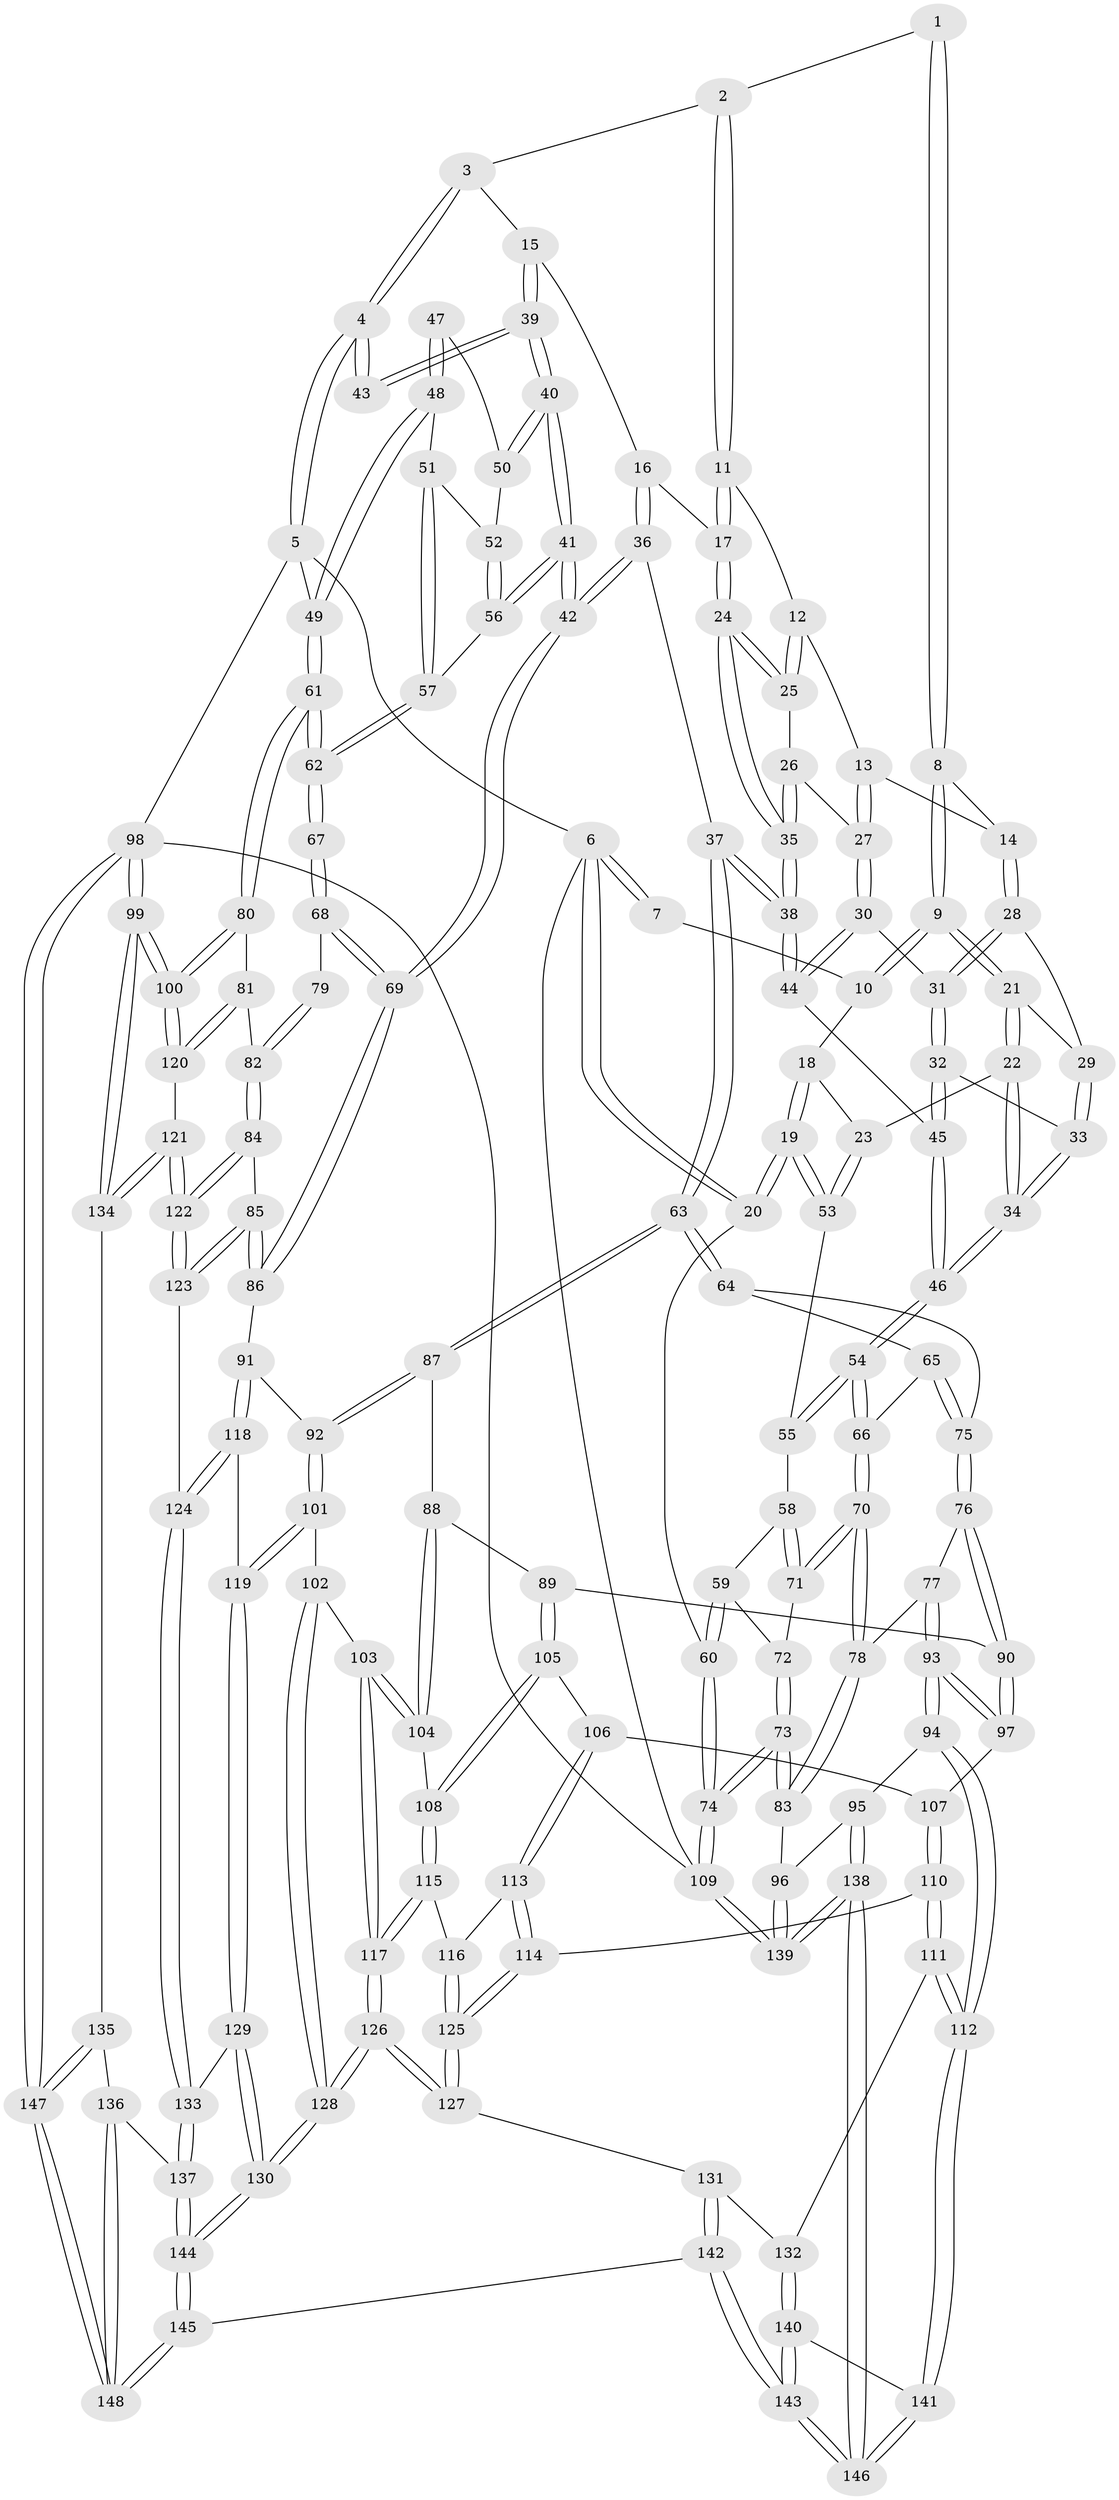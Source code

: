 // coarse degree distribution, {6: 0.16216216216216217, 4: 0.2702702702702703, 3: 0.1891891891891892, 5: 0.32432432432432434, 8: 0.013513513513513514, 10: 0.013513513513513514, 7: 0.02702702702702703}
// Generated by graph-tools (version 1.1) at 2025/06/03/04/25 22:06:20]
// undirected, 148 vertices, 367 edges
graph export_dot {
graph [start="1"]
  node [color=gray90,style=filled];
  1 [pos="+0.30854826392438056+0"];
  2 [pos="+0.5489763102598638+0"];
  3 [pos="+0.6915486880388646+0"];
  4 [pos="+1+0"];
  5 [pos="+1+0"];
  6 [pos="+0+0"];
  7 [pos="+0.04979762383675107+0"];
  8 [pos="+0.3089755532333947+0"];
  9 [pos="+0.17720077533882533+0.0670195646347928"];
  10 [pos="+0.1055965332229717+0"];
  11 [pos="+0.5373784162965474+0"];
  12 [pos="+0.5012134920224397+0.011054697409421823"];
  13 [pos="+0.3710853616245544+0.06311247692834547"];
  14 [pos="+0.3264305554761461+0.04926914750906603"];
  15 [pos="+0.7054879395017623+0.12769616241462942"];
  16 [pos="+0.6658547893864074+0.1285118678796461"];
  17 [pos="+0.6460660800045046+0.12597669747076232"];
  18 [pos="+0.08777267782569342+0"];
  19 [pos="+0+0.20649526262160414"];
  20 [pos="+0+0.1976124073533721"];
  21 [pos="+0.17944114110607512+0.12858077316796854"];
  22 [pos="+0.12861890280704294+0.17941337071244962"];
  23 [pos="+0.05539343677641132+0.1912319476998899"];
  24 [pos="+0.6120646774855599+0.1510903688091203"];
  25 [pos="+0.4842521410518751+0.12702871535940027"];
  26 [pos="+0.4677667174367911+0.14718780686956653"];
  27 [pos="+0.42783446764134925+0.1572076990459532"];
  28 [pos="+0.3058788101910894+0.09017015706229428"];
  29 [pos="+0.2131009103992445+0.13024056463229913"];
  30 [pos="+0.4196899759719447+0.16486598962900692"];
  31 [pos="+0.33678760586390727+0.16537007474682433"];
  32 [pos="+0.308679971722643+0.20260224393438514"];
  33 [pos="+0.290470373117614+0.20135162331981915"];
  34 [pos="+0.2096497461457017+0.2660664931397405"];
  35 [pos="+0.5523208751356722+0.28547663776508625"];
  36 [pos="+0.6359704045638512+0.4267762400445558"];
  37 [pos="+0.5961404969160499+0.42396382554262585"];
  38 [pos="+0.5533216543176336+0.3635677525973023"];
  39 [pos="+0.8040394571625872+0.161576603308822"];
  40 [pos="+0.795490004432351+0.2300480626554801"];
  41 [pos="+0.7535718726404361+0.34959029393195"];
  42 [pos="+0.6631943142010797+0.4306037355156179"];
  43 [pos="+0.875633770967194+0.10430065234382667"];
  44 [pos="+0.40008131464907803+0.30215707309086254"];
  45 [pos="+0.35837562052709476+0.30793588175098546"];
  46 [pos="+0.2481675130092484+0.3887425196591876"];
  47 [pos="+0.9550894023285009+0.2531864211017962"];
  48 [pos="+1+0.3035761941483455"];
  49 [pos="+1+0.3644661004295847"];
  50 [pos="+0.8988477798874556+0.2759159976107344"];
  51 [pos="+0.9468327900763875+0.3135812593006492"];
  52 [pos="+0.9271865404187095+0.3082631719038115"];
  53 [pos="+0.002261767418407796+0.21345975291359387"];
  54 [pos="+0.24696854317461536+0.39149000673844464"];
  55 [pos="+0.06349838449409398+0.3077589921420526"];
  56 [pos="+0.8149601184401892+0.3615883692826158"];
  57 [pos="+0.8928151769326084+0.3913756532142729"];
  58 [pos="+0.05881755443384115+0.4285477261977751"];
  59 [pos="+0.02203148148903949+0.4396924202671761"];
  60 [pos="+0+0.4724504427752679"];
  61 [pos="+1+0.49724393806819667"];
  62 [pos="+0.9908796508476836+0.46702490928079354"];
  63 [pos="+0.58122519086861+0.438440137280945"];
  64 [pos="+0.43514018720860353+0.4449289063798783"];
  65 [pos="+0.25593603616438343+0.417846579228147"];
  66 [pos="+0.24558079672168212+0.4088200123316186"];
  67 [pos="+0.9292888101087163+0.4873949089473355"];
  68 [pos="+0.7741723202199446+0.48974919518244814"];
  69 [pos="+0.7049069458922019+0.48823692232547644"];
  70 [pos="+0.17264112923317354+0.47237617291728634"];
  71 [pos="+0.15545037488349514+0.46896910018341414"];
  72 [pos="+0.052210821391495375+0.521156370138156"];
  73 [pos="+0+0.70327629068195"];
  74 [pos="+0+0.6980733381629782"];
  75 [pos="+0.32852602040957835+0.529713701182275"];
  76 [pos="+0.34941514317163297+0.577481640643535"];
  77 [pos="+0.18978544857598229+0.5794241288607088"];
  78 [pos="+0.16516112398043686+0.5439155050915406"];
  79 [pos="+0.8880148767485143+0.5435400249572176"];
  80 [pos="+1+0.5824610036241445"];
  81 [pos="+0.9368195921218663+0.6673843946808493"];
  82 [pos="+0.8349436395364236+0.6513361095441978"];
  83 [pos="+0+0.705738800811045"];
  84 [pos="+0.7849735642322897+0.6527271518644664"];
  85 [pos="+0.7755536172495214+0.6485255977068104"];
  86 [pos="+0.7593128789501563+0.6366685041570177"];
  87 [pos="+0.5320258609634204+0.5168640238998328"];
  88 [pos="+0.4534296122130271+0.59487325089807"];
  89 [pos="+0.371999156030392+0.6031880463668732"];
  90 [pos="+0.36971366529413124+0.6024304035987054"];
  91 [pos="+0.6969116867307777+0.6747290444763239"];
  92 [pos="+0.608297549036092+0.7014452232322609"];
  93 [pos="+0.21635969448324255+0.6855728988613577"];
  94 [pos="+0.1490431706041959+0.7886493336649788"];
  95 [pos="+0.09575589085279965+0.7776920774958379"];
  96 [pos="+0.06394650764831274+0.7653207608903946"];
  97 [pos="+0.26428329431418196+0.6719492836148655"];
  98 [pos="+1+1"];
  99 [pos="+1+1"];
  100 [pos="+1+0.9784841498862304"];
  101 [pos="+0.5701037294697169+0.7374902382495836"];
  102 [pos="+0.5484214081125467+0.7373138005995504"];
  103 [pos="+0.5397059158303845+0.7331401892766943"];
  104 [pos="+0.48758783040451287+0.6867522701757842"];
  105 [pos="+0.3705608081373689+0.6764652202674123"];
  106 [pos="+0.3687189885625799+0.716548374627494"];
  107 [pos="+0.3125871227717966+0.7224158121223858"];
  108 [pos="+0.4440051149406243+0.7278845627076413"];
  109 [pos="+0+1"];
  110 [pos="+0.3048571453292439+0.7815903760608741"];
  111 [pos="+0.2418512794988533+0.7943819760887623"];
  112 [pos="+0.155771635287121+0.7960036433378203"];
  113 [pos="+0.378083067573+0.7450359338075572"];
  114 [pos="+0.30763413498245923+0.7819882159648998"];
  115 [pos="+0.4153236583718591+0.7572420029270975"];
  116 [pos="+0.3963379227130202+0.7580763105471093"];
  117 [pos="+0.4519769443649587+0.7914444948374849"];
  118 [pos="+0.6652745121294518+0.8013757543394125"];
  119 [pos="+0.6015501951388514+0.7871795741938614"];
  120 [pos="+0.9237119394133682+0.8089270572427245"];
  121 [pos="+0.8490921985758078+0.8576310591894538"];
  122 [pos="+0.8272197093558623+0.8357365075356724"];
  123 [pos="+0.7047216093932832+0.8360971617782318"];
  124 [pos="+0.7025429436098878+0.8371932494020198"];
  125 [pos="+0.374567682453737+0.852571766216598"];
  126 [pos="+0.4680199275948503+0.8872525220294751"];
  127 [pos="+0.3774573225169982+0.8647359076238428"];
  128 [pos="+0.48420036721001664+0.8988563039126133"];
  129 [pos="+0.5921435163681181+0.8366540231586794"];
  130 [pos="+0.5092529737306214+0.9348511433553771"];
  131 [pos="+0.3663638121466783+0.8722683905395285"];
  132 [pos="+0.35118090580677713+0.8763389328559056"];
  133 [pos="+0.6842866359401875+0.8845278473756643"];
  134 [pos="+0.8501231733304536+0.8832240546529804"];
  135 [pos="+0.835828261660779+0.9051940158882164"];
  136 [pos="+0.8268467146836471+0.9126752822133525"];
  137 [pos="+0.6793383145589841+0.9572822815587635"];
  138 [pos="+0+1"];
  139 [pos="+0+1"];
  140 [pos="+0.27974242814200073+0.9164149920898312"];
  141 [pos="+0.16903372768475614+0.8342698685965135"];
  142 [pos="+0.3533619006153073+1"];
  143 [pos="+0.3239055254090448+1"];
  144 [pos="+0.5657951019670369+1"];
  145 [pos="+0.5592304421327959+1"];
  146 [pos="+0.08949849466933013+1"];
  147 [pos="+1+1"];
  148 [pos="+0.7555735490545794+1"];
  1 -- 2;
  1 -- 8;
  1 -- 8;
  2 -- 3;
  2 -- 11;
  2 -- 11;
  3 -- 4;
  3 -- 4;
  3 -- 15;
  4 -- 5;
  4 -- 5;
  4 -- 43;
  4 -- 43;
  5 -- 6;
  5 -- 49;
  5 -- 98;
  6 -- 7;
  6 -- 7;
  6 -- 20;
  6 -- 20;
  6 -- 109;
  7 -- 10;
  8 -- 9;
  8 -- 9;
  8 -- 14;
  9 -- 10;
  9 -- 10;
  9 -- 21;
  9 -- 21;
  10 -- 18;
  11 -- 12;
  11 -- 17;
  11 -- 17;
  12 -- 13;
  12 -- 25;
  12 -- 25;
  13 -- 14;
  13 -- 27;
  13 -- 27;
  14 -- 28;
  14 -- 28;
  15 -- 16;
  15 -- 39;
  15 -- 39;
  16 -- 17;
  16 -- 36;
  16 -- 36;
  17 -- 24;
  17 -- 24;
  18 -- 19;
  18 -- 19;
  18 -- 23;
  19 -- 20;
  19 -- 20;
  19 -- 53;
  19 -- 53;
  20 -- 60;
  21 -- 22;
  21 -- 22;
  21 -- 29;
  22 -- 23;
  22 -- 34;
  22 -- 34;
  23 -- 53;
  23 -- 53;
  24 -- 25;
  24 -- 25;
  24 -- 35;
  24 -- 35;
  25 -- 26;
  26 -- 27;
  26 -- 35;
  26 -- 35;
  27 -- 30;
  27 -- 30;
  28 -- 29;
  28 -- 31;
  28 -- 31;
  29 -- 33;
  29 -- 33;
  30 -- 31;
  30 -- 44;
  30 -- 44;
  31 -- 32;
  31 -- 32;
  32 -- 33;
  32 -- 45;
  32 -- 45;
  33 -- 34;
  33 -- 34;
  34 -- 46;
  34 -- 46;
  35 -- 38;
  35 -- 38;
  36 -- 37;
  36 -- 42;
  36 -- 42;
  37 -- 38;
  37 -- 38;
  37 -- 63;
  37 -- 63;
  38 -- 44;
  38 -- 44;
  39 -- 40;
  39 -- 40;
  39 -- 43;
  39 -- 43;
  40 -- 41;
  40 -- 41;
  40 -- 50;
  40 -- 50;
  41 -- 42;
  41 -- 42;
  41 -- 56;
  41 -- 56;
  42 -- 69;
  42 -- 69;
  44 -- 45;
  45 -- 46;
  45 -- 46;
  46 -- 54;
  46 -- 54;
  47 -- 48;
  47 -- 48;
  47 -- 50;
  48 -- 49;
  48 -- 49;
  48 -- 51;
  49 -- 61;
  49 -- 61;
  50 -- 52;
  51 -- 52;
  51 -- 57;
  51 -- 57;
  52 -- 56;
  52 -- 56;
  53 -- 55;
  54 -- 55;
  54 -- 55;
  54 -- 66;
  54 -- 66;
  55 -- 58;
  56 -- 57;
  57 -- 62;
  57 -- 62;
  58 -- 59;
  58 -- 71;
  58 -- 71;
  59 -- 60;
  59 -- 60;
  59 -- 72;
  60 -- 74;
  60 -- 74;
  61 -- 62;
  61 -- 62;
  61 -- 80;
  61 -- 80;
  62 -- 67;
  62 -- 67;
  63 -- 64;
  63 -- 64;
  63 -- 87;
  63 -- 87;
  64 -- 65;
  64 -- 75;
  65 -- 66;
  65 -- 75;
  65 -- 75;
  66 -- 70;
  66 -- 70;
  67 -- 68;
  67 -- 68;
  68 -- 69;
  68 -- 69;
  68 -- 79;
  69 -- 86;
  69 -- 86;
  70 -- 71;
  70 -- 71;
  70 -- 78;
  70 -- 78;
  71 -- 72;
  72 -- 73;
  72 -- 73;
  73 -- 74;
  73 -- 74;
  73 -- 83;
  73 -- 83;
  74 -- 109;
  74 -- 109;
  75 -- 76;
  75 -- 76;
  76 -- 77;
  76 -- 90;
  76 -- 90;
  77 -- 78;
  77 -- 93;
  77 -- 93;
  78 -- 83;
  78 -- 83;
  79 -- 82;
  79 -- 82;
  80 -- 81;
  80 -- 100;
  80 -- 100;
  81 -- 82;
  81 -- 120;
  81 -- 120;
  82 -- 84;
  82 -- 84;
  83 -- 96;
  84 -- 85;
  84 -- 122;
  84 -- 122;
  85 -- 86;
  85 -- 86;
  85 -- 123;
  85 -- 123;
  86 -- 91;
  87 -- 88;
  87 -- 92;
  87 -- 92;
  88 -- 89;
  88 -- 104;
  88 -- 104;
  89 -- 90;
  89 -- 105;
  89 -- 105;
  90 -- 97;
  90 -- 97;
  91 -- 92;
  91 -- 118;
  91 -- 118;
  92 -- 101;
  92 -- 101;
  93 -- 94;
  93 -- 94;
  93 -- 97;
  93 -- 97;
  94 -- 95;
  94 -- 112;
  94 -- 112;
  95 -- 96;
  95 -- 138;
  95 -- 138;
  96 -- 139;
  96 -- 139;
  97 -- 107;
  98 -- 99;
  98 -- 99;
  98 -- 147;
  98 -- 147;
  98 -- 109;
  99 -- 100;
  99 -- 100;
  99 -- 134;
  99 -- 134;
  100 -- 120;
  100 -- 120;
  101 -- 102;
  101 -- 119;
  101 -- 119;
  102 -- 103;
  102 -- 128;
  102 -- 128;
  103 -- 104;
  103 -- 104;
  103 -- 117;
  103 -- 117;
  104 -- 108;
  105 -- 106;
  105 -- 108;
  105 -- 108;
  106 -- 107;
  106 -- 113;
  106 -- 113;
  107 -- 110;
  107 -- 110;
  108 -- 115;
  108 -- 115;
  109 -- 139;
  109 -- 139;
  110 -- 111;
  110 -- 111;
  110 -- 114;
  111 -- 112;
  111 -- 112;
  111 -- 132;
  112 -- 141;
  112 -- 141;
  113 -- 114;
  113 -- 114;
  113 -- 116;
  114 -- 125;
  114 -- 125;
  115 -- 116;
  115 -- 117;
  115 -- 117;
  116 -- 125;
  116 -- 125;
  117 -- 126;
  117 -- 126;
  118 -- 119;
  118 -- 124;
  118 -- 124;
  119 -- 129;
  119 -- 129;
  120 -- 121;
  121 -- 122;
  121 -- 122;
  121 -- 134;
  121 -- 134;
  122 -- 123;
  122 -- 123;
  123 -- 124;
  124 -- 133;
  124 -- 133;
  125 -- 127;
  125 -- 127;
  126 -- 127;
  126 -- 127;
  126 -- 128;
  126 -- 128;
  127 -- 131;
  128 -- 130;
  128 -- 130;
  129 -- 130;
  129 -- 130;
  129 -- 133;
  130 -- 144;
  130 -- 144;
  131 -- 132;
  131 -- 142;
  131 -- 142;
  132 -- 140;
  132 -- 140;
  133 -- 137;
  133 -- 137;
  134 -- 135;
  135 -- 136;
  135 -- 147;
  135 -- 147;
  136 -- 137;
  136 -- 148;
  136 -- 148;
  137 -- 144;
  137 -- 144;
  138 -- 139;
  138 -- 139;
  138 -- 146;
  138 -- 146;
  140 -- 141;
  140 -- 143;
  140 -- 143;
  141 -- 146;
  141 -- 146;
  142 -- 143;
  142 -- 143;
  142 -- 145;
  143 -- 146;
  143 -- 146;
  144 -- 145;
  144 -- 145;
  145 -- 148;
  145 -- 148;
  147 -- 148;
  147 -- 148;
}
